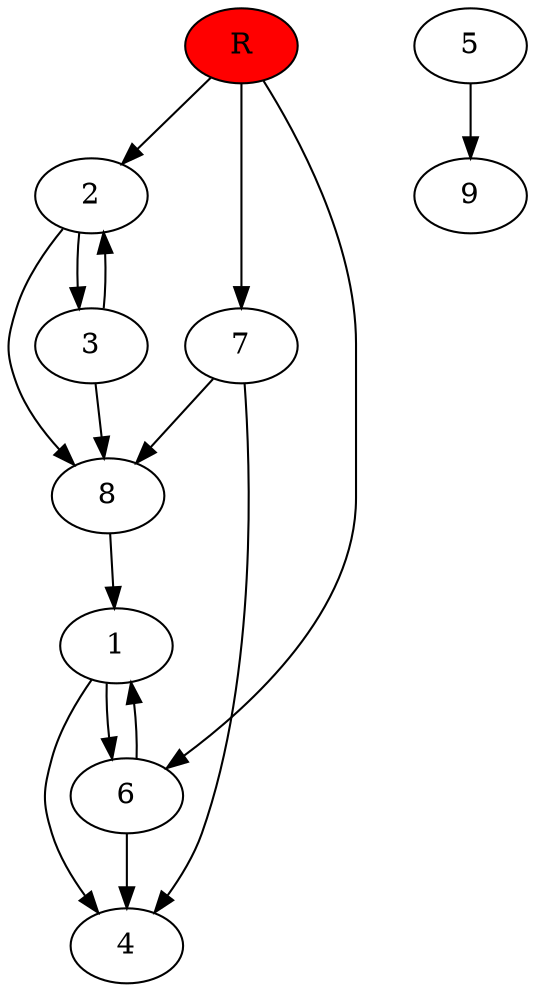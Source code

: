 digraph prb4534 {
	1
	2
	3
	4
	5
	6
	7
	8
	R [fillcolor="#ff0000" style=filled]
	1 -> 4
	1 -> 6
	2 -> 3
	2 -> 8
	3 -> 2
	3 -> 8
	5 -> 9
	6 -> 1
	6 -> 4
	7 -> 4
	7 -> 8
	8 -> 1
	R -> 2
	R -> 6
	R -> 7
}
